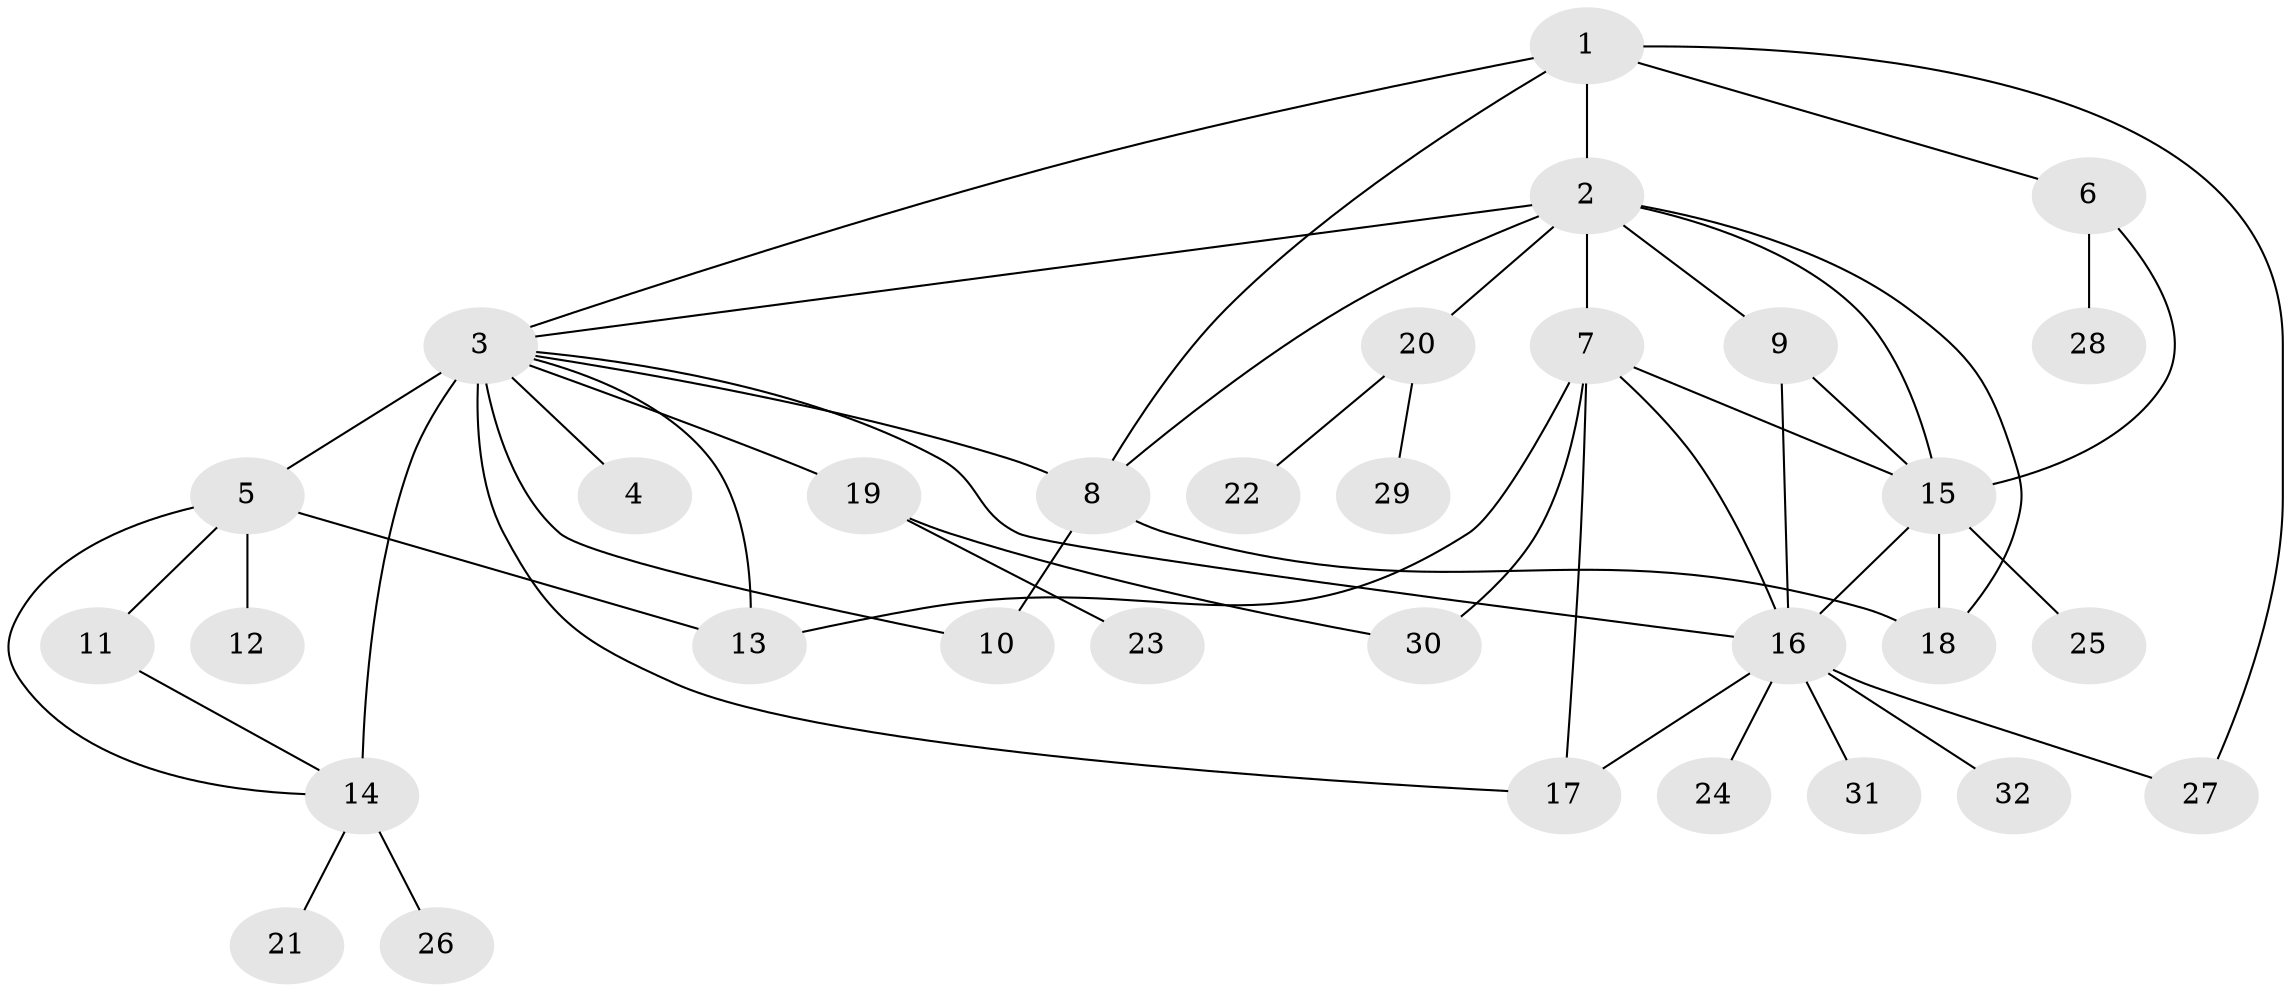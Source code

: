 // original degree distribution, {6: 0.06349206349206349, 13: 0.015873015873015872, 19: 0.015873015873015872, 2: 0.1746031746031746, 3: 0.12698412698412698, 1: 0.47619047619047616, 4: 0.07936507936507936, 10: 0.015873015873015872, 5: 0.031746031746031744}
// Generated by graph-tools (version 1.1) at 2025/35/03/09/25 02:35:40]
// undirected, 32 vertices, 51 edges
graph export_dot {
graph [start="1"]
  node [color=gray90,style=filled];
  1;
  2;
  3;
  4;
  5;
  6;
  7;
  8;
  9;
  10;
  11;
  12;
  13;
  14;
  15;
  16;
  17;
  18;
  19;
  20;
  21;
  22;
  23;
  24;
  25;
  26;
  27;
  28;
  29;
  30;
  31;
  32;
  1 -- 2 [weight=1.0];
  1 -- 3 [weight=1.0];
  1 -- 6 [weight=1.0];
  1 -- 8 [weight=1.0];
  1 -- 27 [weight=1.0];
  2 -- 3 [weight=2.0];
  2 -- 7 [weight=6.0];
  2 -- 8 [weight=1.0];
  2 -- 9 [weight=1.0];
  2 -- 15 [weight=1.0];
  2 -- 18 [weight=1.0];
  2 -- 20 [weight=2.0];
  3 -- 4 [weight=1.0];
  3 -- 5 [weight=1.0];
  3 -- 8 [weight=1.0];
  3 -- 10 [weight=1.0];
  3 -- 13 [weight=1.0];
  3 -- 14 [weight=7.0];
  3 -- 16 [weight=1.0];
  3 -- 17 [weight=1.0];
  3 -- 19 [weight=1.0];
  5 -- 11 [weight=1.0];
  5 -- 12 [weight=1.0];
  5 -- 13 [weight=1.0];
  5 -- 14 [weight=1.0];
  6 -- 15 [weight=1.0];
  6 -- 28 [weight=1.0];
  7 -- 13 [weight=1.0];
  7 -- 15 [weight=1.0];
  7 -- 16 [weight=1.0];
  7 -- 17 [weight=1.0];
  7 -- 30 [weight=1.0];
  8 -- 10 [weight=2.0];
  8 -- 18 [weight=1.0];
  9 -- 15 [weight=1.0];
  9 -- 16 [weight=1.0];
  11 -- 14 [weight=1.0];
  14 -- 21 [weight=1.0];
  14 -- 26 [weight=1.0];
  15 -- 16 [weight=1.0];
  15 -- 18 [weight=3.0];
  15 -- 25 [weight=1.0];
  16 -- 17 [weight=1.0];
  16 -- 24 [weight=1.0];
  16 -- 27 [weight=1.0];
  16 -- 31 [weight=1.0];
  16 -- 32 [weight=1.0];
  19 -- 23 [weight=1.0];
  19 -- 30 [weight=1.0];
  20 -- 22 [weight=1.0];
  20 -- 29 [weight=1.0];
}
